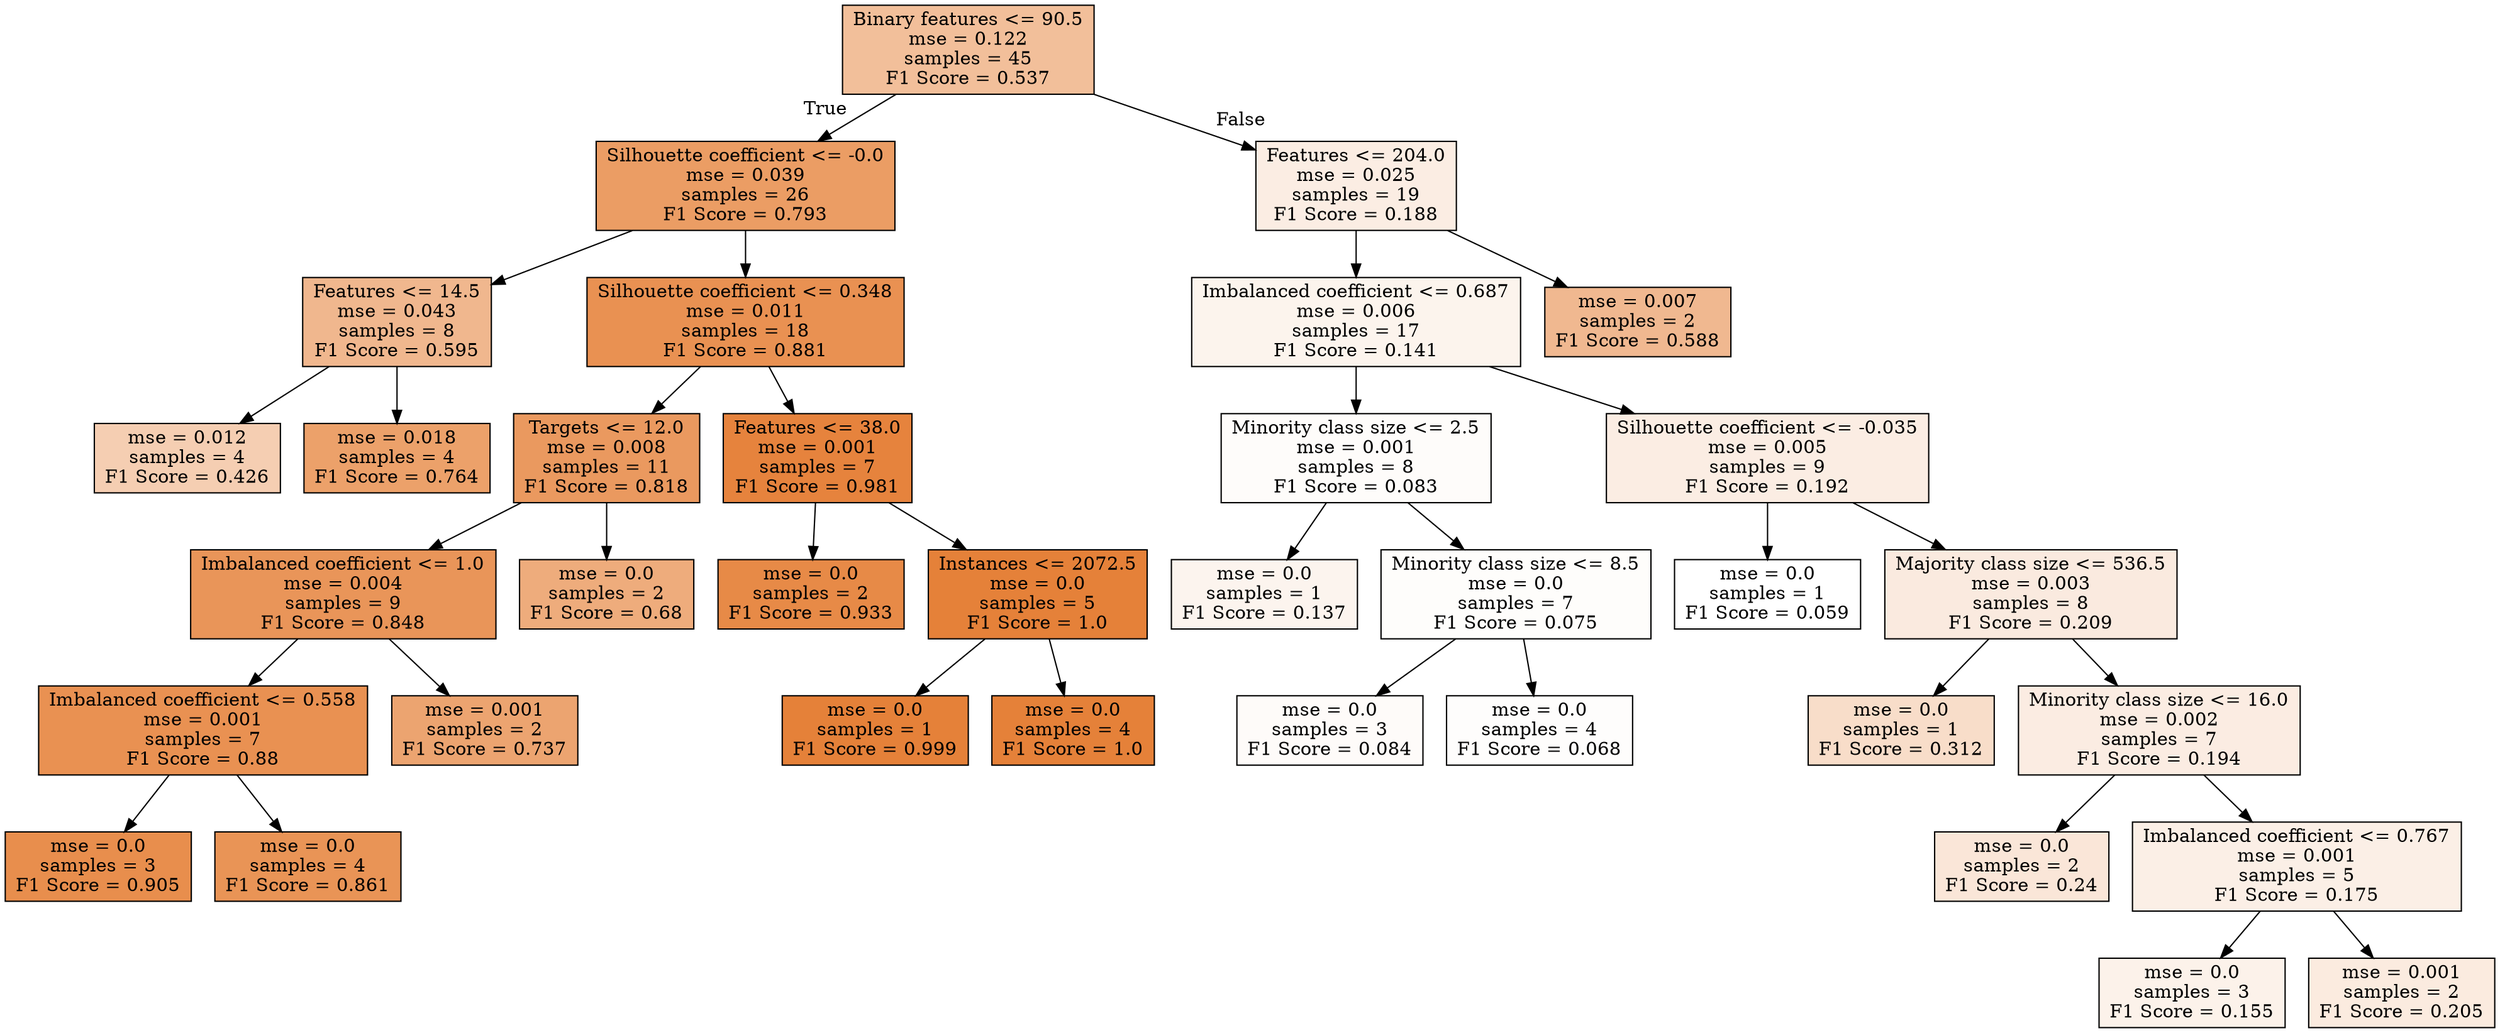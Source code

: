 digraph Tree {
node [shape=box, style="filled", color="black"] ;
0 [label="Binary features <= 90.5\nmse = 0.122\nsamples = 45\nF1 Score = 0.537", fillcolor="#e5813982"] ;
1 [label="Silhouette coefficient <= -0.0\nmse = 0.039\nsamples = 26\nF1 Score = 0.793", fillcolor="#e58139c7"] ;
0 -> 1 [labeldistance=2.5, labelangle=45, headlabel="True"] ;
2 [label="Features <= 14.5\nmse = 0.043\nsamples = 8\nF1 Score = 0.595", fillcolor="#e5813991"] ;
1 -> 2 ;
3 [label="mse = 0.012\nsamples = 4\nF1 Score = 0.426", fillcolor="#e5813963"] ;
2 -> 3 ;
4 [label="mse = 0.018\nsamples = 4\nF1 Score = 0.764", fillcolor="#e58139bf"] ;
2 -> 4 ;
5 [label="Silhouette coefficient <= 0.348\nmse = 0.011\nsamples = 18\nF1 Score = 0.881", fillcolor="#e58139df"] ;
1 -> 5 ;
6 [label="Targets <= 12.0\nmse = 0.008\nsamples = 11\nF1 Score = 0.818", fillcolor="#e58139ce"] ;
5 -> 6 ;
7 [label="Imbalanced coefficient <= 1.0\nmse = 0.004\nsamples = 9\nF1 Score = 0.848", fillcolor="#e58139d6"] ;
6 -> 7 ;
8 [label="Imbalanced coefficient <= 0.558\nmse = 0.001\nsamples = 7\nF1 Score = 0.88", fillcolor="#e58139de"] ;
7 -> 8 ;
9 [label="mse = 0.0\nsamples = 3\nF1 Score = 0.905", fillcolor="#e58139e5"] ;
8 -> 9 ;
10 [label="mse = 0.0\nsamples = 4\nF1 Score = 0.861", fillcolor="#e58139d9"] ;
8 -> 10 ;
11 [label="mse = 0.001\nsamples = 2\nF1 Score = 0.737", fillcolor="#e58139b8"] ;
7 -> 11 ;
12 [label="mse = 0.0\nsamples = 2\nF1 Score = 0.68", fillcolor="#e58139a8"] ;
6 -> 12 ;
13 [label="Features <= 38.0\nmse = 0.001\nsamples = 7\nF1 Score = 0.981", fillcolor="#e58139fa"] ;
5 -> 13 ;
14 [label="mse = 0.0\nsamples = 2\nF1 Score = 0.933", fillcolor="#e58139ed"] ;
13 -> 14 ;
15 [label="Instances <= 2072.5\nmse = 0.0\nsamples = 5\nF1 Score = 1.0", fillcolor="#e58139ff"] ;
13 -> 15 ;
16 [label="mse = 0.0\nsamples = 1\nF1 Score = 0.999", fillcolor="#e58139ff"] ;
15 -> 16 ;
17 [label="mse = 0.0\nsamples = 4\nF1 Score = 1.0", fillcolor="#e58139ff"] ;
15 -> 17 ;
18 [label="Features <= 204.0\nmse = 0.025\nsamples = 19\nF1 Score = 0.188", fillcolor="#e5813923"] ;
0 -> 18 [labeldistance=2.5, labelangle=-45, headlabel="False"] ;
19 [label="Imbalanced coefficient <= 0.687\nmse = 0.006\nsamples = 17\nF1 Score = 0.141", fillcolor="#e5813916"] ;
18 -> 19 ;
20 [label="Minority class size <= 2.5\nmse = 0.001\nsamples = 8\nF1 Score = 0.083", fillcolor="#e5813906"] ;
19 -> 20 ;
21 [label="mse = 0.0\nsamples = 1\nF1 Score = 0.137", fillcolor="#e5813915"] ;
20 -> 21 ;
22 [label="Minority class size <= 8.5\nmse = 0.0\nsamples = 7\nF1 Score = 0.075", fillcolor="#e5813904"] ;
20 -> 22 ;
23 [label="mse = 0.0\nsamples = 3\nF1 Score = 0.084", fillcolor="#e5813907"] ;
22 -> 23 ;
24 [label="mse = 0.0\nsamples = 4\nF1 Score = 0.068", fillcolor="#e5813903"] ;
22 -> 24 ;
25 [label="Silhouette coefficient <= -0.035\nmse = 0.005\nsamples = 9\nF1 Score = 0.192", fillcolor="#e5813924"] ;
19 -> 25 ;
26 [label="mse = 0.0\nsamples = 1\nF1 Score = 0.059", fillcolor="#e5813900"] ;
25 -> 26 ;
27 [label="Majority class size <= 536.5\nmse = 0.003\nsamples = 8\nF1 Score = 0.209", fillcolor="#e5813929"] ;
25 -> 27 ;
28 [label="mse = 0.0\nsamples = 1\nF1 Score = 0.312", fillcolor="#e5813945"] ;
27 -> 28 ;
29 [label="Minority class size <= 16.0\nmse = 0.002\nsamples = 7\nF1 Score = 0.194", fillcolor="#e5813925"] ;
27 -> 29 ;
30 [label="mse = 0.0\nsamples = 2\nF1 Score = 0.24", fillcolor="#e5813931"] ;
29 -> 30 ;
31 [label="Imbalanced coefficient <= 0.767\nmse = 0.001\nsamples = 5\nF1 Score = 0.175", fillcolor="#e5813920"] ;
29 -> 31 ;
32 [label="mse = 0.0\nsamples = 3\nF1 Score = 0.155", fillcolor="#e581391a"] ;
31 -> 32 ;
33 [label="mse = 0.001\nsamples = 2\nF1 Score = 0.205", fillcolor="#e5813928"] ;
31 -> 33 ;
34 [label="mse = 0.007\nsamples = 2\nF1 Score = 0.588", fillcolor="#e581398f"] ;
18 -> 34 ;
}